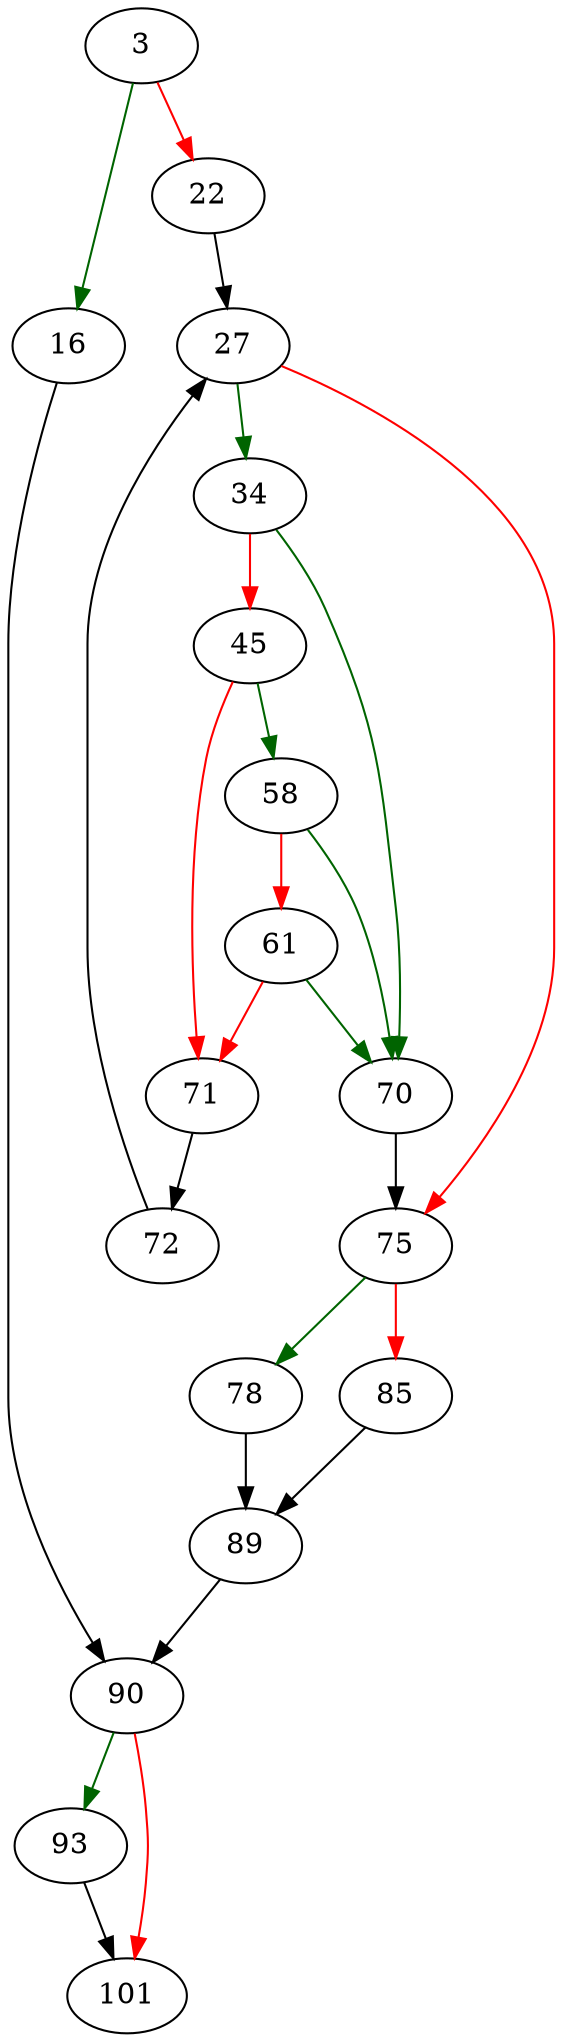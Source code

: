 strict digraph "output_csv" {
	// Node definitions.
	3 [entry=true];
	16;
	22;
	90;
	27;
	34;
	75;
	70;
	45;
	58;
	71;
	61;
	72;
	78;
	85;
	89;
	93;
	101;

	// Edge definitions.
	3 -> 16 [
		color=darkgreen
		cond=true
	];
	3 -> 22 [
		color=red
		cond=false
	];
	16 -> 90;
	22 -> 27;
	90 -> 93 [
		color=darkgreen
		cond=true
	];
	90 -> 101 [
		color=red
		cond=false
	];
	27 -> 34 [
		color=darkgreen
		cond=true
	];
	27 -> 75 [
		color=red
		cond=false
	];
	34 -> 70 [
		color=darkgreen
		cond=true
	];
	34 -> 45 [
		color=red
		cond=false
	];
	75 -> 78 [
		color=darkgreen
		cond=true
	];
	75 -> 85 [
		color=red
		cond=false
	];
	70 -> 75;
	45 -> 58 [
		color=darkgreen
		cond=true
	];
	45 -> 71 [
		color=red
		cond=false
	];
	58 -> 70 [
		color=darkgreen
		cond=true
	];
	58 -> 61 [
		color=red
		cond=false
	];
	71 -> 72;
	61 -> 70 [
		color=darkgreen
		cond=true
	];
	61 -> 71 [
		color=red
		cond=false
	];
	72 -> 27;
	78 -> 89;
	85 -> 89;
	89 -> 90;
	93 -> 101;
}